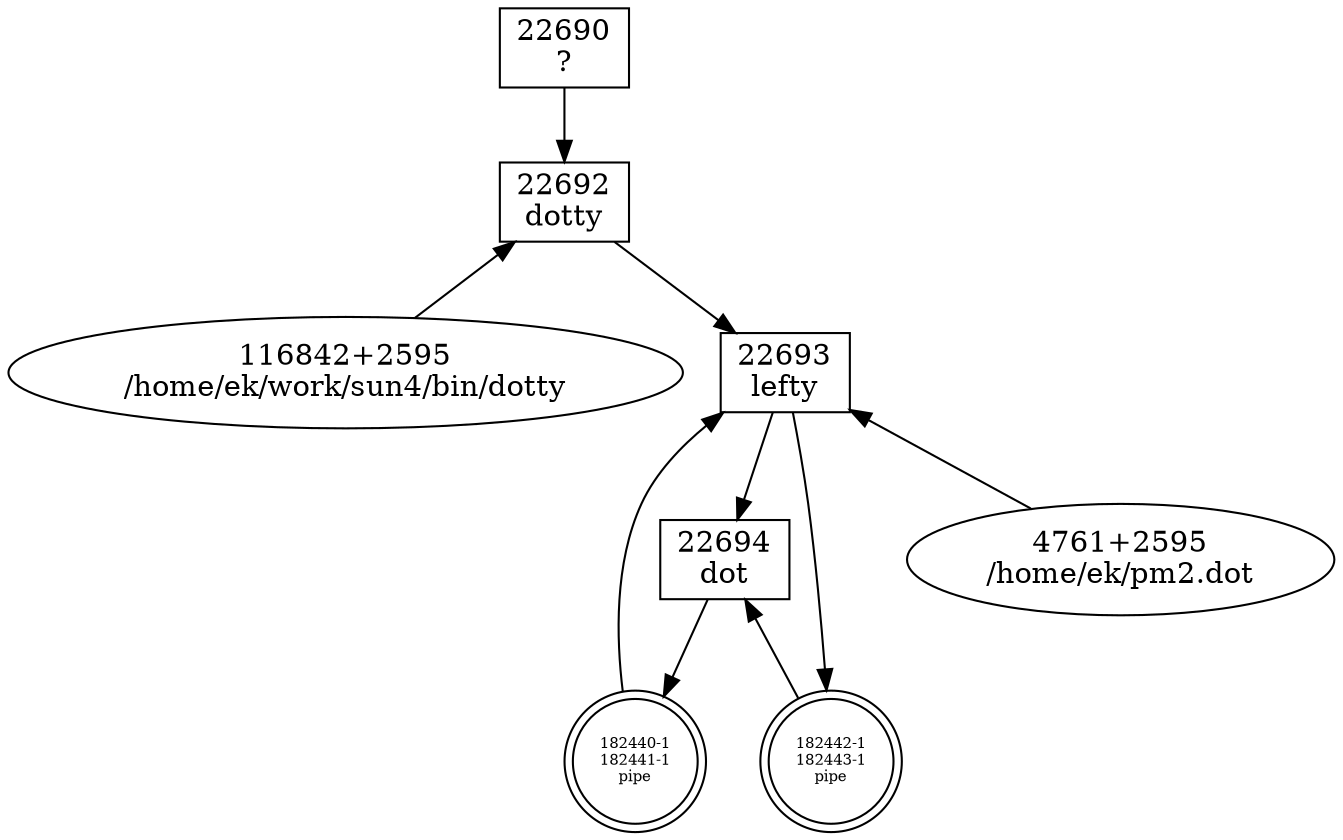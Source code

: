 # Generated Tor  2 Okt 2008 11:03:06 GMT by dot - Graphviz version 2.20.2 (Tue Jul  1 11:56:55 UTC 2008)
#
# 
# real	0m0.360s
# user	0m0.126s
# sys	0m0.038s

digraph g {
	node [label="\N", fontsize=14, fontname="Times-Roman", fontcolor=black, shape=box, color=black, width="0.5"];
	edge [fontsize=14, fontname="Times-Roman", fontcolor=black, color=black];
	graph [bb="0,0,425,366",
		_draw_="c 5 -white C 5 -white P 4 0 0 0 366 425 366 425 0 ",
		xdotversion="1.2"];
	22690 [label="22690\n?", width="0.58", pname="?", kind=proc, pos="171,348", height="0.50", _draw_="c 5 -black p 4 192 366 150 366 150 330 192 330 ", _ldraw_="F 14.000000 11 -Times-Roman c 5 -black T 171 346 0 26 5 -22690 F 14.000000 11 -Times-Roman c 5 -black T 171 334 0 5 1 -? "];
	22692 [label="22692\ndotty", width="0.58", pname=dotty, kind=proc, pos="171,276", height="0.50", _draw_="c 5 -black p 4 192 294 150 294 150 258 192 258 ", _ldraw_="F 14.000000 11 -Times-Roman c 5 -black T 171 274 0 26 5 -22692 F 14.000000 11 -Times-Roman c 5 -black T 171 262 0 22 5 -dotty "];
	"116842+2595" [label="116842+2595\n/home/ek/work/sun4/bin/dotty", shape=ellipse, width="2.81", kind=file, fname="/home/ek/work/sun4/bin/dotty", pos="101,199", height="0.62", _draw_="c 5 -black e 101 199 101 23 ", _ldraw_="F 14.000000 11 -Times-Roman c 5 -black T 101 197 0 58 11 -116842+2595 F 14.000000 11 -Times-Roman c 5 -black T 101 185 0 127 28 \
-/home/ek/work/sun4/bin/dotty "];
	22693 [label="22693\nlefty", width="0.58", pname=lefty, kind=proc, pos="241,199", height="0.50", _draw_="c 5 -black p 4 262 217 220 217 220 181 262 181 ", _ldraw_="F 14.000000 11 -Times-Roman c 5 -black T 241 197 0 26 5 -22693 F 14.000000 11 -Times-Roman c 5 -black T 241 185 0 19 5 -lefty "];
	"182440-1" [label="182440-1\n182441-1\npipe", fontsize=7, shape=doublecircle, width="0.81", kind=file, fname=pipe, subkind=pipe, pos="172,29", height="0.81", _draw_="c 5 -black e 172 29 25 25 c 5 -black e 172 29 29 29 ", _ldraw_="F 7.000000 11 -Times-Roman c 5 -black T 172 31 0 20 8 -182440-1 F 7.000000 11 -Times-Roman c 5 -black T 172 25 0 20 8 -182441-1 \
F 7.000000 11 -Times-Roman c 5 -black T 172 19 0 9 4 -pipe "];
	"182442-1" [label="182442-1\n182443-1\npipe", fontsize=7, shape=doublecircle, width="0.81", kind=file, fname=pipe, subkind=pipe, pos="259,29", height="0.81", _draw_="c 5 -black e 259 29 25 25 c 5 -black e 259 29 29 29 ", _ldraw_="F 7.000000 11 -Times-Roman c 5 -black T 259 31 0 20 8 -182442-1 F 7.000000 11 -Times-Roman c 5 -black T 259 25 0 20 8 -182443-1 \
F 7.000000 11 -Times-Roman c 5 -black T 259 19 0 9 4 -pipe "];
	22694 [label="22694\ndot", width="0.58", pname=dot, kind=proc, pos="216,117", height="0.50", _draw_="c 5 -black p 4 237 135 195 135 195 99 237 99 ", _ldraw_="F 14.000000 11 -Times-Roman c 5 -black T 216 115 0 26 5 -22694 F 14.000000 11 -Times-Roman c 5 -black T 216 103 0 13 3 -dot "];
	"4761+2595" [label="4761+2595\n/home/ek/pm2.dot", shape=ellipse, width="1.83", kind=file, fname="/home/ek/pm2.dot", pos="359,117", height="0.62", _draw_="c 5 -black e 359 117 66 23 ", _ldraw_="F 14.000000 11 -Times-Roman c 5 -black T 359 115 0 48 9 -4761+2595 F 14.000000 11 -Times-Roman c 5 -black T 359 103 0 77 16 -/ho\
me/ek/pm2.dot "];
	22690 -> 22692 [pos="e,171,294 171,330 171,322 171,313 171,304", _draw_="c 5 -black B 4 171 330 171 322 171 313 171 304 ", _hdraw_="S 5 -solid S 15 -setlinewidth(1) c 5 -black C 5 -black P 3 175 304 171 294 168 304 "];
	22692 -> "116842+2595" [dir=back, pos="s,154,258 147,250 139,241 130,230 121,221", _draw_="c 5 -black B 4 147 250 139 241 130 230 121 221 ", _tdraw_="S 5 -solid S 15 -setlinewidth(1) c 5 -black C 5 -black P 3 145 253 154 258 150 248 "];
	22692 -> 22693 [pos="e,224,217 188,258 197,248 208,235 217,225", _draw_="c 5 -black B 4 188 258 197 248 208 235 217 225 ", _hdraw_="S 5 -solid S 15 -setlinewidth(1) c 5 -black C 5 -black P 3 220 227 224 217 215 222 "];
	22693 -> "182440-1" [dir=back, pos="s,220,182 213,175 203,165 192,153 186,140 173,114 171,81 171,58", _draw_="c 5 -black B 7 213 175 203 165 192 153 186 140 173 114 171 81 171 58 ", _tdraw_="S 5 -solid S 15 -setlinewidth(1) c 5 -black C 5 -black P 3 210 177 220 182 215 172 "];
	22693 -> "182442-1" [dir=forward, pos="e,256,58 243,181 246,155 251,103 255,68", _draw_="c 5 -black B 4 243 181 246 155 251 103 255 68 ", _hdraw_="S 5 -solid S 15 -setlinewidth(1) c 5 -black C 5 -black P 3 258 68 256 58 252 68 "];
	22693 -> 22694 [pos="e,221,135 235,181 232,171 228,157 224,145", _draw_="c 5 -black B 4 235 181 232 171 228 157 224 145 ", _hdraw_="S 5 -solid S 15 -setlinewidth(1) c 5 -black C 5 -black P 3 227 144 221 135 221 146 "];
	22694 -> "182440-1" [dir=forward, pos="e,185,55 207,99 202,89 196,76 190,64", _draw_="c 5 -black B 4 207 99 202 89 196 76 190 64 ", _hdraw_="S 5 -solid S 15 -setlinewidth(1) c 5 -black C 5 -black P 3 193 62 185 55 187 65 "];
	22694 -> "182442-1" [dir=back, pos="s,225,99 229,90 235,79 241,66 246,55", _draw_="c 5 -black B 4 229 90 235 79 241 66 246 55 ", _tdraw_="S 5 -solid S 15 -setlinewidth(1) c 5 -black C 5 -black P 3 226 88 225 99 232 91 "];
	22693 -> "4761+2595" [dir=back, pos="s,262,184 271,178 289,166 312,150 330,137", _draw_="c 5 -black B 4 271 178 289 166 312 150 330 137 ", _tdraw_="S 5 -solid S 15 -setlinewidth(1) c 5 -black C 5 -black P 3 268 176 262 184 272 181 "];
}
